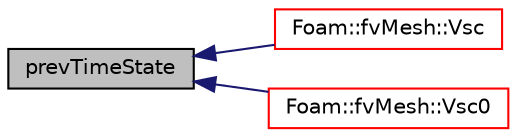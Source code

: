 digraph "prevTimeState"
{
  bgcolor="transparent";
  edge [fontname="Helvetica",fontsize="10",labelfontname="Helvetica",labelfontsize="10"];
  node [fontname="Helvetica",fontsize="10",shape=record];
  rankdir="LR";
  Node1 [label="prevTimeState",height=0.2,width=0.4,color="black", fillcolor="grey75", style="filled", fontcolor="black"];
  Node1 -> Node2 [dir="back",color="midnightblue",fontsize="10",style="solid",fontname="Helvetica"];
  Node2 [label="Foam::fvMesh::Vsc",height=0.2,width=0.4,color="red",URL="$a00876.html#a7933eabb70b218b5443e3f45d38da8e1",tooltip="Return sub-cycle cell volumes. "];
  Node1 -> Node3 [dir="back",color="midnightblue",fontsize="10",style="solid",fontname="Helvetica"];
  Node3 [label="Foam::fvMesh::Vsc0",height=0.2,width=0.4,color="red",URL="$a00876.html#a9b788984219065a19230dccc42a12d0d",tooltip="Return sub-cycl old-time cell volumes. "];
}
